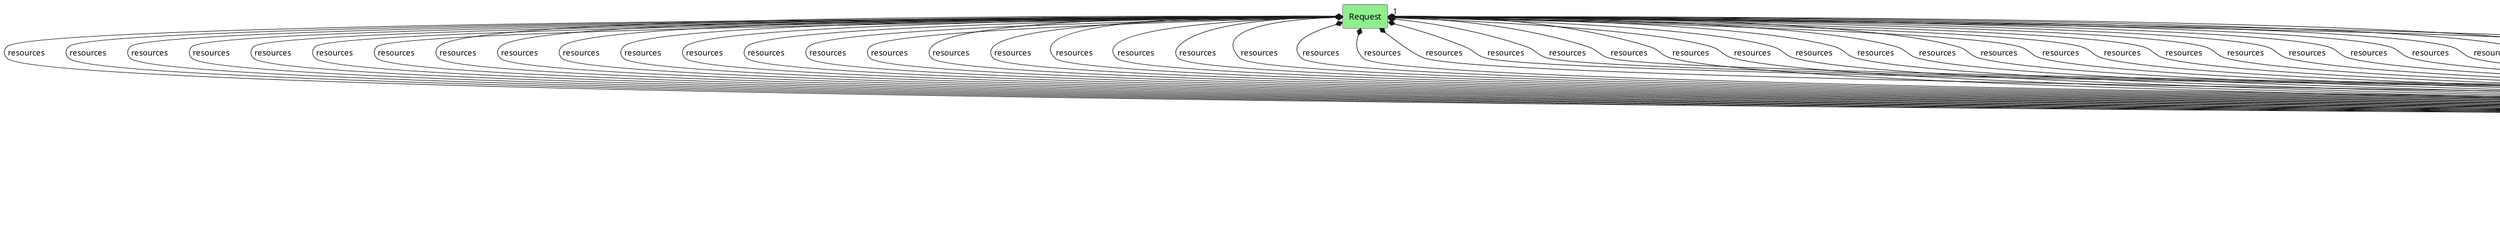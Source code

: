 @startuml

class "Resource" as Model {
 string name
 string ename
 boolean disabled
 string type

 factory()
 provision()
 
}

rectangle "Request" as Request #lightblue {
}

Model o--> "1" Request : request


rectangle "PhysicalProfile" as PhysicalProfile #lightblue {
}

Model *--> "1" PhysicalProfile : profile


rectangle "Hardware" as Hardware #lightblue {
}

Model o--> "n" Hardware : hardware


rectangle "ServiceInstance" as ServiceInstance #lightblue {
}

Model o--> "n" ServiceInstance : instances


rectangle "Cloud" as Cloud #lightblue {
}

Model o--> "1" Cloud : cloud




    rectangle "Hardware" as Hardware #lightgreen {
    }
    
        Hardware   o--> "n" Model : "resources"
    
    rectangle "Servicelet" as Servicelet #lightgreen {
    }
    
        Servicelet   o--> "n" Model : "resources"
    
    rectangle "ServiceInstance" as ServiceInstance #lightgreen {
    }
    
        ServiceInstance   o--> "n" Model : "resources"
    
    rectangle "Cloud" as Cloud #lightgreen {
    }
    
        Cloud   *--> "n" Model : "resources"
    
    rectangle "Request" as Request #lightgreen {
    }
    
        Request   *--> "n" Model : "resources"
    
    rectangle "Hardware" as Hardware #lightgreen {
    }
    
        Hardware   o--> "n" Model : "resources"
    
    rectangle "Servicelet" as Servicelet #lightgreen {
    }
    
        Servicelet   o--> "n" Model : "resources"
    
    rectangle "ServiceInstance" as ServiceInstance #lightgreen {
    }
    
        ServiceInstance   o--> "n" Model : "resources"
    
    rectangle "Cloud" as Cloud #lightgreen {
    }
    
        Cloud   *--> "n" Model : "resources"
    
    rectangle "Request" as Request #lightgreen {
    }
    
        Request   *--> "n" Model : "resources"
    
    rectangle "Hardware" as Hardware #lightgreen {
    }
    
        Hardware   o--> "n" Model : "resources"
    
    rectangle "Servicelet" as Servicelet #lightgreen {
    }
    
        Servicelet   o--> "n" Model : "resources"
    
    rectangle "ServiceInstance" as ServiceInstance #lightgreen {
    }
    
        ServiceInstance   o--> "n" Model : "resources"
    
    rectangle "Cloud" as Cloud #lightgreen {
    }
    
        Cloud   *--> "n" Model : "resources"
    
    rectangle "Request" as Request #lightgreen {
    }
    
        Request   *--> "n" Model : "resources"
    
    rectangle "Hardware" as Hardware #lightgreen {
    }
    
        Hardware   o--> "n" Model : "resources"
    
    rectangle "Servicelet" as Servicelet #lightgreen {
    }
    
        Servicelet   o--> "n" Model : "resources"
    
    rectangle "ServiceInstance" as ServiceInstance #lightgreen {
    }
    
        ServiceInstance   o--> "n" Model : "resources"
    
    rectangle "Cloud" as Cloud #lightgreen {
    }
    
        Cloud   *--> "n" Model : "resources"
    
    rectangle "Request" as Request #lightgreen {
    }
    
        Request   *--> "n" Model : "resources"
    
    rectangle "Hardware" as Hardware #lightgreen {
    }
    
        Hardware   o--> "n" Model : "resources"
    
    rectangle "Servicelet" as Servicelet #lightgreen {
    }
    
        Servicelet   o--> "n" Model : "resources"
    
    rectangle "ServiceInstance" as ServiceInstance #lightgreen {
    }
    
        ServiceInstance   o--> "n" Model : "resources"
    
    rectangle "Cloud" as Cloud #lightgreen {
    }
    
        Cloud   *--> "n" Model : "resources"
    
    rectangle "Request" as Request #lightgreen {
    }
    
        Request   *--> "n" Model : "resources"
    
    rectangle "Hardware" as Hardware #lightgreen {
    }
    
        Hardware   o--> "n" Model : "resources"
    
    rectangle "Servicelet" as Servicelet #lightgreen {
    }
    
        Servicelet   o--> "n" Model : "resources"
    
    rectangle "ServiceInstance" as ServiceInstance #lightgreen {
    }
    
        ServiceInstance   o--> "n" Model : "resources"
    
    rectangle "Cloud" as Cloud #lightgreen {
    }
    
        Cloud   *--> "n" Model : "resources"
    
    rectangle "Request" as Request #lightgreen {
    }
    
        Request   *--> "n" Model : "resources"
    
    rectangle "Hardware" as Hardware #lightgreen {
    }
    
        Hardware   o--> "n" Model : "resources"
    
    rectangle "Servicelet" as Servicelet #lightgreen {
    }
    
        Servicelet   o--> "n" Model : "resources"
    
    rectangle "ServiceInstance" as ServiceInstance #lightgreen {
    }
    
        ServiceInstance   o--> "n" Model : "resources"
    
    rectangle "Cloud" as Cloud #lightgreen {
    }
    
        Cloud   *--> "n" Model : "resources"
    
    rectangle "Request" as Request #lightgreen {
    }
    
        Request   *--> "n" Model : "resources"
    
    rectangle "Hardware" as Hardware #lightgreen {
    }
    
        Hardware   o--> "n" Model : "resources"
    
    rectangle "Servicelet" as Servicelet #lightgreen {
    }
    
        Servicelet   o--> "n" Model : "resources"
    
    rectangle "ServiceInstance" as ServiceInstance #lightgreen {
    }
    
        ServiceInstance   o--> "n" Model : "resources"
    
    rectangle "Cloud" as Cloud #lightgreen {
    }
    
        Cloud   *--> "n" Model : "resources"
    
    rectangle "Request" as Request #lightgreen {
    }
    
        Request   *--> "n" Model : "resources"
    
    rectangle "Hardware" as Hardware #lightgreen {
    }
    
        Hardware   o--> "n" Model : "resources"
    
    rectangle "Servicelet" as Servicelet #lightgreen {
    }
    
        Servicelet   o--> "n" Model : "resources"
    
    rectangle "ServiceInstance" as ServiceInstance #lightgreen {
    }
    
        ServiceInstance   o--> "n" Model : "resources"
    
    rectangle "Cloud" as Cloud #lightgreen {
    }
    
        Cloud   *--> "n" Model : "resources"
    
    rectangle "Request" as Request #lightgreen {
    }
    
        Request   *--> "n" Model : "resources"
    
    rectangle "AcceleratorHardware" as AcceleratorHardware #lightgreen {
    }
    
        AcceleratorHardware   o--> "n" Model : "resources"
    
    rectangle "ComputeHardware" as ComputeHardware #lightgreen {
    }
    
        ComputeHardware   o--> "n" Model : "resources"
    
    rectangle "Hardware" as Hardware #lightgreen {
    }
    
        Hardware   o--> "n" Model : "resources"
    
    rectangle "NetworkHardware" as NetworkHardware #lightgreen {
    }
    
        NetworkHardware   o--> "n" Model : "resources"
    
    rectangle "StorageHardware" as StorageHardware #lightgreen {
    }
    
        StorageHardware   o--> "n" Model : "resources"
    
    rectangle "Servicelet" as Servicelet #lightgreen {
    }
    
        Servicelet   o--> "n" Model : "resources"
    
    rectangle "ServiceInstance" as ServiceInstance #lightgreen {
    }
    
        ServiceInstance   o--> "n" Model : "resources"
    
    rectangle "Cloud" as Cloud #lightgreen {
    }
    
        Cloud   *--> "n" Model : "resources"
    
    rectangle "Request" as Request #lightgreen {
    }
    
        Request   *--> "n" Model : "resources"
    
    rectangle "AcceleratorHardware" as AcceleratorHardware #lightgreen {
    }
    
        AcceleratorHardware   o--> "n" Model : "resources"
    
    rectangle "ComputeHardware" as ComputeHardware #lightgreen {
    }
    
        ComputeHardware   o--> "n" Model : "resources"
    
    rectangle "Hardware" as Hardware #lightgreen {
    }
    
        Hardware   o--> "n" Model : "resources"
    
    rectangle "NetworkHardware" as NetworkHardware #lightgreen {
    }
    
        NetworkHardware   o--> "n" Model : "resources"
    
    rectangle "StorageHardware" as StorageHardware #lightgreen {
    }
    
        StorageHardware   o--> "n" Model : "resources"
    
    rectangle "Servicelet" as Servicelet #lightgreen {
    }
    
        Servicelet   o--> "n" Model : "resources"
    
    rectangle "ServiceInstance" as ServiceInstance #lightgreen {
    }
    
        ServiceInstance   o--> "n" Model : "resources"
    
    rectangle "Cloud" as Cloud #lightgreen {
    }
    
        Cloud   *--> "n" Model : "resources"
    
    rectangle "Request" as Request #lightgreen {
    }
    
        Request   *--> "n" Model : "resources"
    
    rectangle "AcceleratorHardware" as AcceleratorHardware #lightgreen {
    }
    
        AcceleratorHardware   o--> "n" Model : "resources"
    
    rectangle "ComputeHardware" as ComputeHardware #lightgreen {
    }
    
        ComputeHardware   o--> "n" Model : "resources"
    
    rectangle "Hardware" as Hardware #lightgreen {
    }
    
        Hardware   o--> "n" Model : "resources"
    
    rectangle "NetworkHardware" as NetworkHardware #lightgreen {
    }
    
        NetworkHardware   o--> "n" Model : "resources"
    
    rectangle "StorageHardware" as StorageHardware #lightgreen {
    }
    
        StorageHardware   o--> "n" Model : "resources"
    
    rectangle "Servicelet" as Servicelet #lightgreen {
    }
    
        Servicelet   o--> "n" Model : "resources"
    
    rectangle "ServiceInstance" as ServiceInstance #lightgreen {
    }
    
        ServiceInstance   o--> "n" Model : "resources"
    
    rectangle "Cloud" as Cloud #lightgreen {
    }
    
        Cloud   *--> "n" Model : "resources"
    
    rectangle "Request" as Request #lightgreen {
    }
    
        Request   *--> "n" Model : "resources"
    
    rectangle "AcceleratorHardware" as AcceleratorHardware #lightgreen {
    }
    
        AcceleratorHardware   o--> "n" Model : "resources"
    
    rectangle "ComputeHardware" as ComputeHardware #lightgreen {
    }
    
        ComputeHardware   o--> "n" Model : "resources"
    
    rectangle "Hardware" as Hardware #lightgreen {
    }
    
        Hardware   o--> "n" Model : "resources"
    
    rectangle "NetworkHardware" as NetworkHardware #lightgreen {
    }
    
        NetworkHardware   o--> "n" Model : "resources"
    
    rectangle "StorageHardware" as StorageHardware #lightgreen {
    }
    
        StorageHardware   o--> "n" Model : "resources"
    
    rectangle "Servicelet" as Servicelet #lightgreen {
    }
    
        Servicelet   o--> "n" Model : "resources"
    
    rectangle "ServiceInstance" as ServiceInstance #lightgreen {
    }
    
        ServiceInstance   o--> "n" Model : "resources"
    
    rectangle "Cloud" as Cloud #lightgreen {
    }
    
        Cloud   *--> "n" Model : "resources"
    
    rectangle "Request" as Request #lightgreen {
    }
    
        Request   *--> "n" Model : "resources"
    
    rectangle "AcceleratorHardware" as AcceleratorHardware #lightgreen {
    }
    
        AcceleratorHardware   o--> "n" Model : "resources"
    
    rectangle "ComputeHardware" as ComputeHardware #lightgreen {
    }
    
        ComputeHardware   o--> "n" Model : "resources"
    
    rectangle "Hardware" as Hardware #lightgreen {
    }
    
        Hardware   o--> "n" Model : "resources"
    
    rectangle "NetworkHardware" as NetworkHardware #lightgreen {
    }
    
        NetworkHardware   o--> "n" Model : "resources"
    
    rectangle "StorageHardware" as StorageHardware #lightgreen {
    }
    
        StorageHardware   o--> "n" Model : "resources"
    
    rectangle "Servicelet" as Servicelet #lightgreen {
    }
    
        Servicelet   o--> "n" Model : "resources"
    
    rectangle "ServiceInstance" as ServiceInstance #lightgreen {
    }
    
        ServiceInstance   o--> "n" Model : "resources"
    
    rectangle "Cloud" as Cloud #lightgreen {
    }
    
        Cloud   *--> "n" Model : "resources"
    
    rectangle "Request" as Request #lightgreen {
    }
    
        Request   *--> "n" Model : "resources"
    
    rectangle "AcceleratorHardware" as AcceleratorHardware #lightgreen {
    }
    
        AcceleratorHardware   o--> "n" Model : "resources"
    
    rectangle "ComputeHardware" as ComputeHardware #lightgreen {
    }
    
        ComputeHardware   o--> "n" Model : "resources"
    
    rectangle "Hardware" as Hardware #lightgreen {
    }
    
        Hardware   o--> "n" Model : "resources"
    
    rectangle "NetworkHardware" as NetworkHardware #lightgreen {
    }
    
        NetworkHardware   o--> "n" Model : "resources"
    
    rectangle "StorageHardware" as StorageHardware #lightgreen {
    }
    
        StorageHardware   o--> "n" Model : "resources"
    
    rectangle "Servicelet" as Servicelet #lightgreen {
    }
    
        Servicelet   o--> "n" Model : "resources"
    
    rectangle "ServiceInstance" as ServiceInstance #lightgreen {
    }
    
        ServiceInstance   o--> "n" Model : "resources"
    
    rectangle "Cloud" as Cloud #lightgreen {
    }
    
        Cloud   *--> "n" Model : "resources"
    
    rectangle "Request" as Request #lightgreen {
    }
    
        Request   *--> "n" Model : "resources"
    
    rectangle "AcceleratorHardware" as AcceleratorHardware #lightgreen {
    }
    
        AcceleratorHardware   o--> "n" Model : "resources"
    
    rectangle "ComputeHardware" as ComputeHardware #lightgreen {
    }
    
        ComputeHardware   o--> "n" Model : "resources"
    
    rectangle "Hardware" as Hardware #lightgreen {
    }
    
        Hardware   o--> "n" Model : "resources"
    
    rectangle "NetworkHardware" as NetworkHardware #lightgreen {
    }
    
        NetworkHardware   o--> "n" Model : "resources"
    
    rectangle "StorageHardware" as StorageHardware #lightgreen {
    }
    
        StorageHardware   o--> "n" Model : "resources"
    
    rectangle "Servicelet" as Servicelet #lightgreen {
    }
    
        Servicelet   o--> "n" Model : "resources"
    
    rectangle "ServiceInstance" as ServiceInstance #lightgreen {
    }
    
        ServiceInstance   o--> "n" Model : "resources"
    
    rectangle "Cloud" as Cloud #lightgreen {
    }
    
        Cloud   *--> "n" Model : "resources"
    
    rectangle "Request" as Request #lightgreen {
    }
    
        Request   *--> "n" Model : "resources"
    
    rectangle "AcceleratorHardware" as AcceleratorHardware #lightgreen {
    }
    
        AcceleratorHardware   o--> "n" Model : "resources"
    
    rectangle "ComputeHardware" as ComputeHardware #lightgreen {
    }
    
        ComputeHardware   o--> "n" Model : "resources"
    
    rectangle "Hardware" as Hardware #lightgreen {
    }
    
        Hardware   o--> "n" Model : "resources"
    
    rectangle "NetworkHardware" as NetworkHardware #lightgreen {
    }
    
        NetworkHardware   o--> "n" Model : "resources"
    
    rectangle "StorageHardware" as StorageHardware #lightgreen {
    }
    
        StorageHardware   o--> "n" Model : "resources"
    
    rectangle "Servicelet" as Servicelet #lightgreen {
    }
    
        Servicelet   o--> "n" Model : "resources"
    
    rectangle "ServiceInstance" as ServiceInstance #lightgreen {
    }
    
        ServiceInstance   o--> "n" Model : "resources"
    
    rectangle "Cloud" as Cloud #lightgreen {
    }
    
        Cloud   *--> "n" Model : "resources"
    
    rectangle "Request" as Request #lightgreen {
    }
    
        Request   *--> "n" Model : "resources"
    
    rectangle "AcceleratorHardware" as AcceleratorHardware #lightgreen {
    }
    
        AcceleratorHardware   o--> "n" Model : "resources"
    
    rectangle "ComputeHardware" as ComputeHardware #lightgreen {
    }
    
        ComputeHardware   o--> "n" Model : "resources"
    
    rectangle "Hardware" as Hardware #lightgreen {
    }
    
        Hardware   o--> "n" Model : "resources"
    
    rectangle "NetworkHardware" as NetworkHardware #lightgreen {
    }
    
        NetworkHardware   o--> "n" Model : "resources"
    
    rectangle "StorageHardware" as StorageHardware #lightgreen {
    }
    
        StorageHardware   o--> "n" Model : "resources"
    
    rectangle "Servicelet" as Servicelet #lightgreen {
    }
    
        Servicelet   o--> "n" Model : "resources"
    
    rectangle "ServiceInstance" as ServiceInstance #lightgreen {
    }
    
        ServiceInstance   o--> "n" Model : "resources"
    
    rectangle "Cloud" as Cloud #lightgreen {
    }
    
        Cloud   *--> "n" Model : "resources"
    
    rectangle "Request" as Request #lightgreen {
    }
    
        Request   *--> "n" Model : "resources"
    
    rectangle "AcceleratorHardware" as AcceleratorHardware #lightgreen {
    }
    
        AcceleratorHardware   o--> "n" Model : "resources"
    
    rectangle "ComputeHardware" as ComputeHardware #lightgreen {
    }
    
        ComputeHardware   o--> "n" Model : "resources"
    
    rectangle "Hardware" as Hardware #lightgreen {
    }
    
        Hardware   o--> "n" Model : "resources"
    
    rectangle "NetworkHardware" as NetworkHardware #lightgreen {
    }
    
        NetworkHardware   o--> "n" Model : "resources"
    
    rectangle "StorageHardware" as StorageHardware #lightgreen {
    }
    
        StorageHardware   o--> "n" Model : "resources"
    
    rectangle "Servicelet" as Servicelet #lightgreen {
    }
    
        Servicelet   o--> "n" Model : "resources"
    
    rectangle "ServiceInstance" as ServiceInstance #lightgreen {
    }
    
        ServiceInstance   o--> "n" Model : "resources"
    
    rectangle "Cloud" as Cloud #lightgreen {
    }
    
        Cloud   *--> "n" Model : "resources"
    
    rectangle "Request" as Request #lightgreen {
    }
    
        Request   *--> "n" Model : "resources"
    
    rectangle "AcceleratorHardware" as AcceleratorHardware #lightgreen {
    }
    
        AcceleratorHardware   o--> "n" Model : "resources"
    
    rectangle "ComputeHardware" as ComputeHardware #lightgreen {
    }
    
        ComputeHardware   o--> "n" Model : "resources"
    
    rectangle "Hardware" as Hardware #lightgreen {
    }
    
        Hardware   o--> "n" Model : "resources"
    
    rectangle "NetworkHardware" as NetworkHardware #lightgreen {
    }
    
        NetworkHardware   o--> "n" Model : "resources"
    
    rectangle "StorageHardware" as StorageHardware #lightgreen {
    }
    
        StorageHardware   o--> "n" Model : "resources"
    
    rectangle "Servicelet" as Servicelet #lightgreen {
    }
    
        Servicelet   o--> "n" Model : "resources"
    
    rectangle "ServiceInstance" as ServiceInstance #lightgreen {
    }
    
        ServiceInstance   o--> "n" Model : "resources"
    
    rectangle "Cloud" as Cloud #lightgreen {
    }
    
        Cloud   *--> "n" Model : "resources"
    
    rectangle "Request" as Request #lightgreen {
    }
    
        Request   *--> "n" Model : "resources"
    
    rectangle "AcceleratorHardware" as AcceleratorHardware #lightgreen {
    }
    
        AcceleratorHardware   o--> "n" Model : "resources"
    
    rectangle "ComputeHardware" as ComputeHardware #lightgreen {
    }
    
        ComputeHardware   o--> "n" Model : "resources"
    
    rectangle "Hardware" as Hardware #lightgreen {
    }
    
        Hardware   o--> "n" Model : "resources"
    
    rectangle "NetworkHardware" as NetworkHardware #lightgreen {
    }
    
        NetworkHardware   o--> "n" Model : "resources"
    
    rectangle "StorageHardware" as StorageHardware #lightgreen {
    }
    
        StorageHardware   o--> "n" Model : "resources"
    
    rectangle "Servicelet" as Servicelet #lightgreen {
    }
    
        Servicelet   o--> "n" Model : "resources"
    
    rectangle "ServiceInstance" as ServiceInstance #lightgreen {
    }
    
        ServiceInstance   o--> "n" Model : "resources"
    
    rectangle "Cloud" as Cloud #lightgreen {
    }
    
        Cloud   *--> "n" Model : "resources"
    
    rectangle "Request" as Request #lightgreen {
    }
    
        Request   *--> "n" Model : "resources"
    
    rectangle "AcceleratorHardware" as AcceleratorHardware #lightgreen {
    }
    
        AcceleratorHardware   o--> "n" Model : "resources"
    
    rectangle "ComputeHardware" as ComputeHardware #lightgreen {
    }
    
        ComputeHardware   o--> "n" Model : "resources"
    
    rectangle "Hardware" as Hardware #lightgreen {
    }
    
        Hardware   o--> "n" Model : "resources"
    
    rectangle "NetworkHardware" as NetworkHardware #lightgreen {
    }
    
        NetworkHardware   o--> "n" Model : "resources"
    
    rectangle "StorageHardware" as StorageHardware #lightgreen {
    }
    
        StorageHardware   o--> "n" Model : "resources"
    
    rectangle "Servicelet" as Servicelet #lightgreen {
    }
    
        Servicelet   o--> "n" Model : "resources"
    
    rectangle "ServiceInstance" as ServiceInstance #lightgreen {
    }
    
        ServiceInstance   o--> "n" Model : "resources"
    
    rectangle "Cloud" as Cloud #lightgreen {
    }
    
        Cloud   *--> "n" Model : "resources"
    
    rectangle "Request" as Request #lightgreen {
    }
    
        Request   *--> "n" Model : "resources"
    
    rectangle "AcceleratorHardware" as AcceleratorHardware #lightgreen {
    }
    
        AcceleratorHardware   o--> "n" Model : "resources"
    
    rectangle "ComputeHardware" as ComputeHardware #lightgreen {
    }
    
        ComputeHardware   o--> "n" Model : "resources"
    
    rectangle "Hardware" as Hardware #lightgreen {
    }
    
        Hardware   o--> "n" Model : "resources"
    
    rectangle "NetworkHardware" as NetworkHardware #lightgreen {
    }
    
        NetworkHardware   o--> "n" Model : "resources"
    
    rectangle "StorageHardware" as StorageHardware #lightgreen {
    }
    
        StorageHardware   o--> "n" Model : "resources"
    
    rectangle "Servicelet" as Servicelet #lightgreen {
    }
    
        Servicelet   o--> "n" Model : "resources"
    
    rectangle "ServiceInstance" as ServiceInstance #lightgreen {
    }
    
        ServiceInstance   o--> "n" Model : "resources"
    
    rectangle "Cloud" as Cloud #lightgreen {
    }
    
        Cloud   *--> "n" Model : "resources"
    
    rectangle "Request" as Request #lightgreen {
    }
    
        Request   *--> "n" Model : "resources"
    
    rectangle "AcceleratorHardware" as AcceleratorHardware #lightgreen {
    }
    
        AcceleratorHardware   o--> "n" Model : "resources"
    
    rectangle "ComputeHardware" as ComputeHardware #lightgreen {
    }
    
        ComputeHardware   o--> "n" Model : "resources"
    
    rectangle "Hardware" as Hardware #lightgreen {
    }
    
        Hardware   o--> "n" Model : "resources"
    
    rectangle "NetworkHardware" as NetworkHardware #lightgreen {
    }
    
        NetworkHardware   o--> "n" Model : "resources"
    
    rectangle "StorageHardware" as StorageHardware #lightgreen {
    }
    
        StorageHardware   o--> "n" Model : "resources"
    
    rectangle "Servicelet" as Servicelet #lightgreen {
    }
    
        Servicelet   o--> "n" Model : "resources"
    
    rectangle "ServiceInstance" as ServiceInstance #lightgreen {
    }
    
        ServiceInstance   o--> "n" Model : "resources"
    
    rectangle "Cloud" as Cloud #lightgreen {
    }
    
        Cloud   *--> "n" Model : "resources"
    
    rectangle "Request" as Request #lightgreen {
    }
    
        Request   *--> "n" Model : "resources"
    
    rectangle "AcceleratorHardware" as AcceleratorHardware #lightgreen {
    }
    
        AcceleratorHardware   o--> "n" Model : "resources"
    
    rectangle "ComputeHardware" as ComputeHardware #lightgreen {
    }
    
        ComputeHardware   o--> "n" Model : "resources"
    
    rectangle "Hardware" as Hardware #lightgreen {
    }
    
        Hardware   o--> "n" Model : "resources"
    
    rectangle "NetworkHardware" as NetworkHardware #lightgreen {
    }
    
        NetworkHardware   o--> "n" Model : "resources"
    
    rectangle "StorageHardware" as StorageHardware #lightgreen {
    }
    
        StorageHardware   o--> "n" Model : "resources"
    
    rectangle "Servicelet" as Servicelet #lightgreen {
    }
    
        Servicelet   o--> "n" Model : "resources"
    
    rectangle "ServiceInstance" as ServiceInstance #lightgreen {
    }
    
        ServiceInstance   o--> "n" Model : "resources"
    
    rectangle "Cloud" as Cloud #lightgreen {
    }
    
        Cloud   *--> "n" Model : "resources"
    
    rectangle "Request" as Request #lightgreen {
    }
    
        Request   *--> "n" Model : "resources"
    
    rectangle "AcceleratorHardware" as AcceleratorHardware #lightgreen {
    }
    
        AcceleratorHardware   o--> "n" Model : "resources"
    
    rectangle "ComputeHardware" as ComputeHardware #lightgreen {
    }
    
        ComputeHardware   o--> "n" Model : "resources"
    
    rectangle "Hardware" as Hardware #lightgreen {
    }
    
        Hardware   o--> "n" Model : "resources"
    
    rectangle "NetworkHardware" as NetworkHardware #lightgreen {
    }
    
        NetworkHardware   o--> "n" Model : "resources"
    
    rectangle "StorageHardware" as StorageHardware #lightgreen {
    }
    
        StorageHardware   o--> "n" Model : "resources"
    
    rectangle "Servicelet" as Servicelet #lightgreen {
    }
    
        Servicelet   o--> "n" Model : "resources"
    
    rectangle "ServiceInstance" as ServiceInstance #lightgreen {
    }
    
        ServiceInstance   o--> "n" Model : "resources"
    
    rectangle "Cloud" as Cloud #lightgreen {
    }
    
        Cloud   *--> "n" Model : "resources"
    
    rectangle "Request" as Request #lightgreen {
    }
    
        Request   *--> "n" Model : "resources"
    
    rectangle "AcceleratorHardware" as AcceleratorHardware #lightgreen {
    }
    
        AcceleratorHardware   o--> "n" Model : "resources"
    
    rectangle "ComputeHardware" as ComputeHardware #lightgreen {
    }
    
        ComputeHardware   o--> "n" Model : "resources"
    
    rectangle "Hardware" as Hardware #lightgreen {
    }
    
        Hardware   o--> "n" Model : "resources"
    
    rectangle "NetworkHardware" as NetworkHardware #lightgreen {
    }
    
        NetworkHardware   o--> "n" Model : "resources"
    
    rectangle "StorageHardware" as StorageHardware #lightgreen {
    }
    
        StorageHardware   o--> "n" Model : "resources"
    
    rectangle "Servicelet" as Servicelet #lightgreen {
    }
    
        Servicelet   o--> "n" Model : "resources"
    
    rectangle "ServiceInstance" as ServiceInstance #lightgreen {
    }
    
        ServiceInstance   o--> "n" Model : "resources"
    
    rectangle "Cloud" as Cloud #lightgreen {
    }
    
        Cloud   *--> "n" Model : "resources"
    
    rectangle "Request" as Request #lightgreen {
    }
    
        Request   *--> "n" Model : "resources"
    
    rectangle "AcceleratorHardware" as AcceleratorHardware #lightgreen {
    }
    
        AcceleratorHardware   o--> "n" Model : "resources"
    
    rectangle "ComputeHardware" as ComputeHardware #lightgreen {
    }
    
        ComputeHardware   o--> "n" Model : "resources"
    
    rectangle "Hardware" as Hardware #lightgreen {
    }
    
        Hardware   o--> "n" Model : "resources"
    
    rectangle "NetworkHardware" as NetworkHardware #lightgreen {
    }
    
        NetworkHardware   o--> "n" Model : "resources"
    
    rectangle "StorageHardware" as StorageHardware #lightgreen {
    }
    
        StorageHardware   o--> "n" Model : "resources"
    
    rectangle "Servicelet" as Servicelet #lightgreen {
    }
    
        Servicelet   o--> "n" Model : "resources"
    
    rectangle "ServiceInstance" as ServiceInstance #lightgreen {
    }
    
        ServiceInstance   o--> "n" Model : "resources"
    
    rectangle "Cloud" as Cloud #lightgreen {
    }
    
        Cloud   *--> "n" Model : "resources"
    
    rectangle "Request" as Request #lightgreen {
    }
    
        Request   *--> "n" Model : "resources"
    
    rectangle "AcceleratorHardware" as AcceleratorHardware #lightgreen {
    }
    
        AcceleratorHardware   o--> "n" Model : "resources"
    
    rectangle "ComputeHardware" as ComputeHardware #lightgreen {
    }
    
        ComputeHardware   o--> "n" Model : "resources"
    
    rectangle "Hardware" as Hardware #lightgreen {
    }
    
        Hardware   o--> "n" Model : "resources"
    
    rectangle "NetworkHardware" as NetworkHardware #lightgreen {
    }
    
        NetworkHardware   o--> "n" Model : "resources"
    
    rectangle "StorageHardware" as StorageHardware #lightgreen {
    }
    
        StorageHardware   o--> "n" Model : "resources"
    
    rectangle "Servicelet" as Servicelet #lightgreen {
    }
    
        Servicelet   o--> "n" Model : "resources"
    
    rectangle "ServiceInstance" as ServiceInstance #lightgreen {
    }
    
        ServiceInstance   o--> "n" Model : "resources"
    
    rectangle "Cloud" as Cloud #lightgreen {
    }
    
        Cloud   *--> "n" Model : "resources"
    
    rectangle "Request" as Request #lightgreen {
    }
    
        Request   *--> "n" Model : "resources"
    
    rectangle "AcceleratorHardware" as AcceleratorHardware #lightgreen {
    }
    
        AcceleratorHardware   o--> "n" Model : "resources"
    
    rectangle "ComputeHardware" as ComputeHardware #lightgreen {
    }
    
        ComputeHardware   o--> "n" Model : "resources"
    
    rectangle "Hardware" as Hardware #lightgreen {
    }
    
        Hardware   o--> "n" Model : "resources"
    
    rectangle "NetworkHardware" as NetworkHardware #lightgreen {
    }
    
        NetworkHardware   o--> "n" Model : "resources"
    
    rectangle "StorageHardware" as StorageHardware #lightgreen {
    }
    
        StorageHardware   o--> "n" Model : "resources"
    
    rectangle "Servicelet" as Servicelet #lightgreen {
    }
    
        Servicelet   o--> "n" Model : "resources"
    
    rectangle "ServiceInstance" as ServiceInstance #lightgreen {
    }
    
        ServiceInstance   o--> "n" Model : "resources"
    
    rectangle "Cloud" as Cloud #lightgreen {
    }
    
        Cloud   *--> "n" Model : "resources"
    
    rectangle "Request" as Request #lightgreen {
    }
    
        Request   *--> "n" Model : "resources"
    
    rectangle "AcceleratorHardware" as AcceleratorHardware #lightgreen {
    }
    
        AcceleratorHardware   o--> "n" Model : "resources"
    
    rectangle "ComputeHardware" as ComputeHardware #lightgreen {
    }
    
        ComputeHardware   o--> "n" Model : "resources"
    
    rectangle "Hardware" as Hardware #lightgreen {
    }
    
        Hardware   o--> "n" Model : "resources"
    
    rectangle "NetworkHardware" as NetworkHardware #lightgreen {
    }
    
        NetworkHardware   o--> "n" Model : "resources"
    
    rectangle "StorageHardware" as StorageHardware #lightgreen {
    }
    
        StorageHardware   o--> "n" Model : "resources"
    
    rectangle "Servicelet" as Servicelet #lightgreen {
    }
    
        Servicelet   o--> "n" Model : "resources"
    
    rectangle "ServiceInstance" as ServiceInstance #lightgreen {
    }
    
        ServiceInstance   o--> "n" Model : "resources"
    
    rectangle "Cloud" as Cloud #lightgreen {
    }
    
        Cloud   *--> "n" Model : "resources"
    
    rectangle "Request" as Request #lightgreen {
    }
    
        Request   *--> "n" Model : "resources"
    
    rectangle "AcceleratorHardware" as AcceleratorHardware #lightgreen {
    }
    
        AcceleratorHardware   o--> "n" Model : "resources"
    
    rectangle "ComputeHardware" as ComputeHardware #lightgreen {
    }
    
        ComputeHardware   o--> "n" Model : "resources"
    
    rectangle "Hardware" as Hardware #lightgreen {
    }
    
        Hardware   o--> "n" Model : "resources"
    
    rectangle "NetworkHardware" as NetworkHardware #lightgreen {
    }
    
        NetworkHardware   o--> "n" Model : "resources"
    
    rectangle "StorageHardware" as StorageHardware #lightgreen {
    }
    
        StorageHardware   o--> "n" Model : "resources"
    
    rectangle "Servicelet" as Servicelet #lightgreen {
    }
    
        Servicelet   o--> "n" Model : "resources"
    
    rectangle "ServiceInstance" as ServiceInstance #lightgreen {
    }
    
        ServiceInstance   o--> "n" Model : "resources"
    
    rectangle "Cloud" as Cloud #lightgreen {
    }
    
        Cloud   *--> "n" Model : "resources"
    
    rectangle "Request" as Request #lightgreen {
    }
    
        Request   *--> "n" Model : "resources"
    
    rectangle "AcceleratorHardware" as AcceleratorHardware #lightgreen {
    }
    
        AcceleratorHardware   o--> "n" Model : "resources"
    
    rectangle "ComputeHardware" as ComputeHardware #lightgreen {
    }
    
        ComputeHardware   o--> "n" Model : "resources"
    
    rectangle "Hardware" as Hardware #lightgreen {
    }
    
        Hardware   o--> "n" Model : "resources"
    
    rectangle "NetworkHardware" as NetworkHardware #lightgreen {
    }
    
        NetworkHardware   o--> "n" Model : "resources"
    
    rectangle "StorageHardware" as StorageHardware #lightgreen {
    }
    
        StorageHardware   o--> "n" Model : "resources"
    
    rectangle "Servicelet" as Servicelet #lightgreen {
    }
    
        Servicelet   o--> "n" Model : "resources"
    
    rectangle "ServiceInstance" as ServiceInstance #lightgreen {
    }
    
        ServiceInstance   o--> "n" Model : "resources"
    
    rectangle "Cloud" as Cloud #lightgreen {
    }
    
        Cloud   *--> "n" Model : "resources"
    
    rectangle "Request" as Request #lightgreen {
    }
    
        Request   *--> "n" Model : "resources"
    
    rectangle "AcceleratorHardware" as AcceleratorHardware #lightgreen {
    }
    
        AcceleratorHardware   o--> "n" Model : "resources"
    
    rectangle "ComputeHardware" as ComputeHardware #lightgreen {
    }
    
        ComputeHardware   o--> "n" Model : "resources"
    
    rectangle "Hardware" as Hardware #lightgreen {
    }
    
        Hardware   o--> "n" Model : "resources"
    
    rectangle "NetworkHardware" as NetworkHardware #lightgreen {
    }
    
        NetworkHardware   o--> "n" Model : "resources"
    
    rectangle "StorageHardware" as StorageHardware #lightgreen {
    }
    
        StorageHardware   o--> "n" Model : "resources"
    
    rectangle "Servicelet" as Servicelet #lightgreen {
    }
    
        Servicelet   o--> "n" Model : "resources"
    
    rectangle "ServiceInstance" as ServiceInstance #lightgreen {
    }
    
        ServiceInstance   o--> "n" Model : "resources"
    
    rectangle "Cloud" as Cloud #lightgreen {
    }
    
        Cloud   *--> "n" Model : "resources"
    
    rectangle "Request" as Request #lightgreen {
    }
    
        Request   *--> "n" Model : "resources"
    
    rectangle "AcceleratorHardware" as AcceleratorHardware #lightgreen {
    }
    
        AcceleratorHardware   o--> "n" Model : "resources"
    
    rectangle "ComputeHardware" as ComputeHardware #lightgreen {
    }
    
        ComputeHardware   o--> "n" Model : "resources"
    
    rectangle "Hardware" as Hardware #lightgreen {
    }
    
        Hardware   o--> "n" Model : "resources"
    
    rectangle "NetworkHardware" as NetworkHardware #lightgreen {
    }
    
        NetworkHardware   o--> "n" Model : "resources"
    
    rectangle "StorageHardware" as StorageHardware #lightgreen {
    }
    
        StorageHardware   o--> "n" Model : "resources"
    
    rectangle "Servicelet" as Servicelet #lightgreen {
    }
    
        Servicelet   o--> "n" Model : "resources"
    
    rectangle "ServiceInstance" as ServiceInstance #lightgreen {
    }
    
        ServiceInstance   o--> "n" Model : "resources"
    
    rectangle "Cloud" as Cloud #lightgreen {
    }
    
        Cloud   *--> "n" Model : "resources"
    
    rectangle "Request" as Request #lightgreen {
    }
    
        Request   *--> "n" Model : "resources"
    
    rectangle "AcceleratorHardware" as AcceleratorHardware #lightgreen {
    }
    
        AcceleratorHardware   o--> "n" Model : "resources"
    
    rectangle "ComputeHardware" as ComputeHardware #lightgreen {
    }
    
        ComputeHardware   o--> "n" Model : "resources"
    
    rectangle "Hardware" as Hardware #lightgreen {
    }
    
        Hardware   o--> "n" Model : "resources"
    
    rectangle "NetworkHardware" as NetworkHardware #lightgreen {
    }
    
        NetworkHardware   o--> "n" Model : "resources"
    
    rectangle "StorageHardware" as StorageHardware #lightgreen {
    }
    
        StorageHardware   o--> "n" Model : "resources"
    
    rectangle "Servicelet" as Servicelet #lightgreen {
    }
    
        Servicelet   o--> "n" Model : "resources"
    
    rectangle "ServiceInstance" as ServiceInstance #lightgreen {
    }
    
        ServiceInstance   o--> "n" Model : "resources"
    
    rectangle "Cloud" as Cloud #lightgreen {
    }
    
        Cloud   *--> "n" Model : "resources"
    
    rectangle "Request" as Request #lightgreen {
    }
    
        Request   *--> "n" Model : "resources"
    
    rectangle "AcceleratorHardware" as AcceleratorHardware #lightgreen {
    }
    
        AcceleratorHardware   o--> "n" Model : "resources"
    
    rectangle "ComputeHardware" as ComputeHardware #lightgreen {
    }
    
        ComputeHardware   o--> "n" Model : "resources"
    
    rectangle "Hardware" as Hardware #lightgreen {
    }
    
        Hardware   o--> "n" Model : "resources"
    
    rectangle "NetworkHardware" as NetworkHardware #lightgreen {
    }
    
        NetworkHardware   o--> "n" Model : "resources"
    
    rectangle "StorageHardware" as StorageHardware #lightgreen {
    }
    
        StorageHardware   o--> "n" Model : "resources"
    
    rectangle "Servicelet" as Servicelet #lightgreen {
    }
    
        Servicelet   o--> "n" Model : "resources"
    
    rectangle "ServiceInstance" as ServiceInstance #lightgreen {
    }
    
        ServiceInstance   o--> "n" Model : "resources"
    
    rectangle "Cloud" as Cloud #lightgreen {
    }
    
        Cloud   *--> "n" Model : "resources"
    
    rectangle "Request" as Request #lightgreen {
    }
    
        Request   *--> "n" Model : "resources"
    
    rectangle "AcceleratorHardware" as AcceleratorHardware #lightgreen {
    }
    
        AcceleratorHardware   o--> "n" Model : "resources"
    
    rectangle "ComputeHardware" as ComputeHardware #lightgreen {
    }
    
        ComputeHardware   o--> "n" Model : "resources"
    
    rectangle "Hardware" as Hardware #lightgreen {
    }
    
        Hardware   o--> "n" Model : "resources"
    
    rectangle "NetworkHardware" as NetworkHardware #lightgreen {
    }
    
        NetworkHardware   o--> "n" Model : "resources"
    
    rectangle "StorageHardware" as StorageHardware #lightgreen {
    }
    
        StorageHardware   o--> "n" Model : "resources"
    
    rectangle "Servicelet" as Servicelet #lightgreen {
    }
    
        Servicelet   o--> "n" Model : "resources"
    
    rectangle "ServiceInstance" as ServiceInstance #lightgreen {
    }
    
        ServiceInstance   o--> "n" Model : "resources"
    
    rectangle "StackInstance" as StackInstance #lightgreen {
    }
    
        StackInstance   o--> "n" Model : "resources"
    
    rectangle "Cloud" as Cloud #lightgreen {
    }
    
        Cloud   *--> "n" Model : "resources"
    
    rectangle "Request" as Request #lightgreen {
    }
    
        Request   *--> "n" Model : "resources"
    
    rectangle "AcceleratorHardware" as AcceleratorHardware #lightgreen {
    }
    
        AcceleratorHardware   o--> "n" Model : "resources"
    
    rectangle "ComputeHardware" as ComputeHardware #lightgreen {
    }
    
        ComputeHardware   o--> "n" Model : "resources"
    
    rectangle "Hardware" as Hardware #lightgreen {
    }
    
        Hardware   o--> "n" Model : "resources"
    
    rectangle "NetworkHardware" as NetworkHardware #lightgreen {
    }
    
        NetworkHardware   o--> "n" Model : "resources"
    
    rectangle "StorageHardware" as StorageHardware #lightgreen {
    }
    
        StorageHardware   o--> "n" Model : "resources"
    
    rectangle "Servicelet" as Servicelet #lightgreen {
    }
    
        Servicelet   o--> "n" Model : "resources"
    
    rectangle "ServiceInstance" as ServiceInstance #lightgreen {
    }
    
        ServiceInstance   o--> "n" Model : "resources"
    
    rectangle "StackInstance" as StackInstance #lightgreen {
    }
    
        StackInstance   o--> "n" Model : "resources"
    
    rectangle "Cloud" as Cloud #lightgreen {
    }
    
        Cloud   *--> "n" Model : "resources"
    
    rectangle "Request" as Request #lightgreen {
    }
    
        Request   *--> "n" Model : "resources"
    
    rectangle "AcceleratorHardware" as AcceleratorHardware #lightgreen {
    }
    
        AcceleratorHardware   o--> "n" Model : "resources"
    
    rectangle "ComputeHardware" as ComputeHardware #lightgreen {
    }
    
        ComputeHardware   o--> "n" Model : "resources"
    
    rectangle "Hardware" as Hardware #lightgreen {
    }
    
        Hardware   o--> "n" Model : "resources"
    
    rectangle "NetworkHardware" as NetworkHardware #lightgreen {
    }
    
        NetworkHardware   o--> "n" Model : "resources"
    
    rectangle "StorageHardware" as StorageHardware #lightgreen {
    }
    
        StorageHardware   o--> "n" Model : "resources"
    
    rectangle "Servicelet" as Servicelet #lightgreen {
    }
    
        Servicelet   o--> "n" Model : "resources"
    
    rectangle "Stacklet" as Stacklet #lightgreen {
    }
    
        Stacklet   o--> "n" Model : "resources"
    
    rectangle "ServiceInstance" as ServiceInstance #lightgreen {
    }
    
        ServiceInstance   o--> "n" Model : "resources"
    
    rectangle "StackInstance" as StackInstance #lightgreen {
    }
    
        StackInstance   o--> "n" Model : "resources"
    
    rectangle "Cloud" as Cloud #lightgreen {
    }
    
        Cloud   *--> "n" Model : "resources"
    
    rectangle "Request" as Request #lightgreen {
    }
    
        Request   *--> "n" Model : "resources"
    
    rectangle "AcceleratorHardware" as AcceleratorHardware #lightgreen {
    }
    
        AcceleratorHardware   o--> "n" Model : "resources"
    
    rectangle "ComputeHardware" as ComputeHardware #lightgreen {
    }
    
        ComputeHardware   o--> "n" Model : "resources"
    
    rectangle "Hardware" as Hardware #lightgreen {
    }
    
        Hardware   o--> "n" Model : "resources"
    
    rectangle "NetworkHardware" as NetworkHardware #lightgreen {
    }
    
        NetworkHardware   o--> "n" Model : "resources"
    
    rectangle "StorageHardware" as StorageHardware #lightgreen {
    }
    
        StorageHardware   o--> "n" Model : "resources"
    
    rectangle "Servicelet" as Servicelet #lightgreen {
    }
    
        Servicelet   o--> "n" Model : "resources"
    
    rectangle "Stacklet" as Stacklet #lightgreen {
    }
    
        Stacklet   o--> "n" Model : "resources"
    
    rectangle "ServiceInstance" as ServiceInstance #lightgreen {
    }
    
        ServiceInstance   o--> "n" Model : "resources"
    
    rectangle "StackInstance" as StackInstance #lightgreen {
    }
    
        StackInstance   o--> "n" Model : "resources"
    
    rectangle "Cloud" as Cloud #lightgreen {
    }
    
        Cloud   *--> "n" Model : "resources"
    
    rectangle "Request" as Request #lightgreen {
    }
    
        Request   *--> "n" Model : "resources"
    
    rectangle "AcceleratorHardware" as AcceleratorHardware #lightgreen {
    }
    
        AcceleratorHardware   o--> "n" Model : "resources"
    
    rectangle "ComputeHardware" as ComputeHardware #lightgreen {
    }
    
        ComputeHardware   o--> "n" Model : "resources"
    
    rectangle "Hardware" as Hardware #lightgreen {
    }
    
        Hardware   o--> "n" Model : "resources"
    
    rectangle "NetworkHardware" as NetworkHardware #lightgreen {
    }
    
        NetworkHardware   o--> "n" Model : "resources"
    
    rectangle "StorageHardware" as StorageHardware #lightgreen {
    }
    
        StorageHardware   o--> "n" Model : "resources"
    
    rectangle "Servicelet" as Servicelet #lightgreen {
    }
    
        Servicelet   o--> "n" Model : "resources"
    
    rectangle "Stacklet" as Stacklet #lightgreen {
    }
    
        Stacklet   o--> "n" Model : "resources"
    
    rectangle "ServiceInstance" as ServiceInstance #lightgreen {
    }
    
        ServiceInstance   o--> "n" Model : "resources"
    
    rectangle "StackInstance" as StackInstance #lightgreen {
    }
    
        StackInstance   o--> "n" Model : "resources"
    
    rectangle "Cloud" as Cloud #lightgreen {
    }
    
        Cloud   *--> "n" Model : "resources"
    
    rectangle "Request" as Request #lightgreen {
    }
    
        Request   *--> "n" Model : "resources"
    
    rectangle "AcceleratorHardware" as AcceleratorHardware #lightgreen {
    }
    
        AcceleratorHardware   o--> "n" Model : "resources"
    
    rectangle "ComputeHardware" as ComputeHardware #lightgreen {
    }
    
        ComputeHardware   o--> "n" Model : "resources"
    
    rectangle "Hardware" as Hardware #lightgreen {
    }
    
        Hardware   o--> "n" Model : "resources"
    
    rectangle "NetworkHardware" as NetworkHardware #lightgreen {
    }
    
        NetworkHardware   o--> "n" Model : "resources"
    
    rectangle "StorageHardware" as StorageHardware #lightgreen {
    }
    
        StorageHardware   o--> "n" Model : "resources"
    
    rectangle "Servicelet" as Servicelet #lightgreen {
    }
    
        Servicelet   o--> "n" Model : "resources"
    
    rectangle "Stacklet" as Stacklet #lightgreen {
    }
    
        Stacklet   o--> "n" Model : "resources"
    
    rectangle "ServiceInstance" as ServiceInstance #lightgreen {
    }
    
        ServiceInstance   o--> "n" Model : "resources"
    
    rectangle "StackInstance" as StackInstance #lightgreen {
    }
    
        StackInstance   o--> "n" Model : "resources"
    
    rectangle "Cloud" as Cloud #lightgreen {
    }
    
        Cloud   *--> "n" Model : "resources"
    
    rectangle "Request" as Request #lightgreen {
    }
    
        Request   *--> "n" Model : "resources"
    
    rectangle "AcceleratorHardware" as AcceleratorHardware #lightgreen {
    }
    
        AcceleratorHardware   o--> "n" Model : "resources"
    
    rectangle "ComputeHardware" as ComputeHardware #lightgreen {
    }
    
        ComputeHardware   o--> "n" Model : "resources"
    
    rectangle "Hardware" as Hardware #lightgreen {
    }
    
        Hardware   o--> "n" Model : "resources"
    
    rectangle "NetworkHardware" as NetworkHardware #lightgreen {
    }
    
        NetworkHardware   o--> "n" Model : "resources"
    
    rectangle "StorageHardware" as StorageHardware #lightgreen {
    }
    
        StorageHardware   o--> "n" Model : "resources"
    
    rectangle "Servicelet" as Servicelet #lightgreen {
    }
    
        Servicelet   o--> "n" Model : "resources"
    
    rectangle "Stacklet" as Stacklet #lightgreen {
    }
    
        Stacklet   o--> "n" Model : "resources"
    
    rectangle "ServiceInstance" as ServiceInstance #lightgreen {
    }
    
        ServiceInstance   o--> "n" Model : "resources"
    
    rectangle "StackInstance" as StackInstance #lightgreen {
    }
    
        StackInstance   o--> "n" Model : "resources"
    
    rectangle "Cloud" as Cloud #lightgreen {
    }
    
        Cloud   *--> "n" Model : "resources"
    
    rectangle "Request" as Request #lightgreen {
    }
    
        Request   *--> "n" Model : "resources"
    

@enduml
